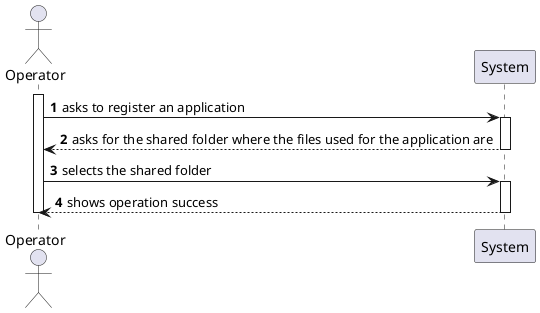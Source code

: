 @startuml US2002_SSD
autonumber

actor "Operator" as USER
participant "System" as SYS

activate USER

USER -> SYS : asks to register an application
activate SYS

SYS --> USER : asks for the shared folder where the files used for the application are
deactivate SYS

USER -> SYS : selects the shared folder
activate SYS

SYS --> USER : shows operation success
deactivate SYS


'SYS --> USER : imports the information of the given files
'deactivate SYS

'USER -> SYS : selects the candidate's email
'activate SYS

'SYS --> USER : asks the candidate's email
'deactivate SYS
'
'USER -> SYS : selects the candidate's email
'activate SYS

'alt if the candidate doesn't exist
'
'SYS --> USER : import the candidate information from the files and register the candidate
''activate SYS
'deactivate SYS
'
'end alt

'SYS --> USER : asks for the job opening
'deactivate SYS
'
'USER -> SYS : selects the job opening
'activate SYS


'SYS --> USER : imports the information of the given files and register the application
'activate SYS
'
'deactivate SYS

'USER -> SYS : selects the job opening
'activate SYS
'
'
'SYS --> USER : register the application
'deactivate SYS

deactivate USER

@enduml